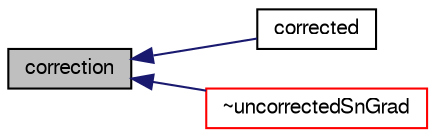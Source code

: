 digraph "correction"
{
  bgcolor="transparent";
  edge [fontname="FreeSans",fontsize="10",labelfontname="FreeSans",labelfontsize="10"];
  node [fontname="FreeSans",fontsize="10",shape=record];
  rankdir="LR";
  Node644 [label="correction",height=0.2,width=0.4,color="black", fillcolor="grey75", style="filled", fontcolor="black"];
  Node644 -> Node645 [dir="back",color="midnightblue",fontsize="10",style="solid",fontname="FreeSans"];
  Node645 [label="corrected",height=0.2,width=0.4,color="black",URL="$a22614.html#a09ea734bf81e6dc77b1347909d536fc1",tooltip="Return true if this scheme uses an explicit correction. "];
  Node644 -> Node646 [dir="back",color="midnightblue",fontsize="10",style="solid",fontname="FreeSans"];
  Node646 [label="~uncorrectedSnGrad",height=0.2,width=0.4,color="red",URL="$a22614.html#af38c27e2f84753e53a1f0b7b1bf5506d",tooltip="Destructor. "];
}
